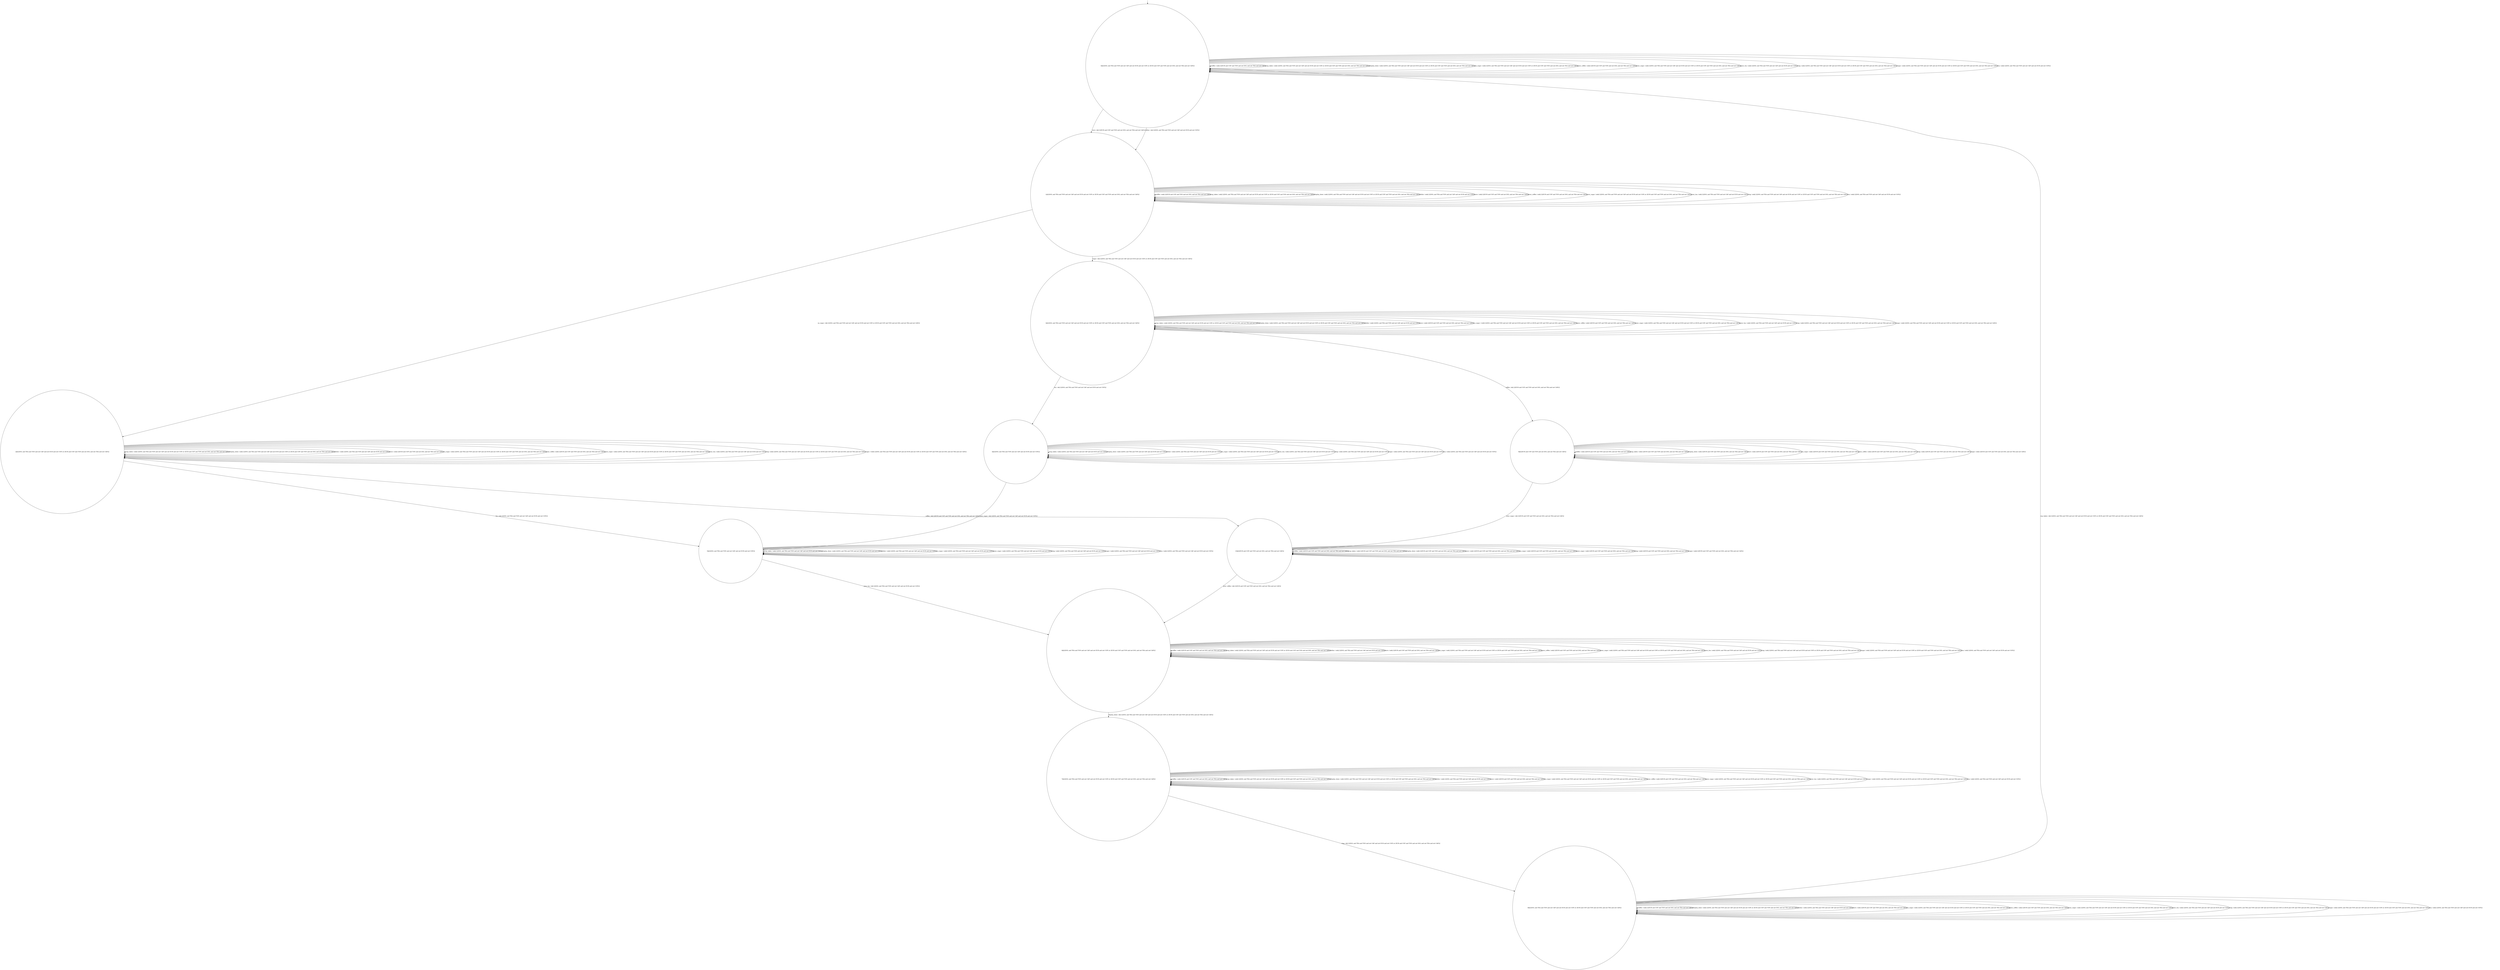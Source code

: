 digraph g {
	edge [lblstyle="above, sloped"];
	s0 [shape="circle" label="0@[((DOL and TEA and TON and not CAP and not EUR and not COF) or (EUR and COF and TON and not DOL and not TEA and not CAP))]"];
	s1 [shape="circle" label="1@[((DOL and TEA and TON and not CAP and not EUR and not COF) or (EUR and COF and TON and not DOL and not TEA and not CAP))]"];
	s2 [shape="circle" label="2@[((DOL and TEA and TON and not CAP and not EUR and not COF) or (EUR and COF and TON and not DOL and not TEA and not CAP))]"];
	s3 [shape="circle" label="3@[((DOL and TEA and TON and not CAP and not EUR and not COF) or (EUR and COF and TON and not DOL and not TEA and not CAP))]"];
	s4 [shape="circle" label="4@[((DOL and TEA and TON and not CAP and not EUR and not COF))]"];
	s5 [shape="circle" label="5@[((DOL and TEA and TON and not CAP and not EUR and not COF))]"];
	s6 [shape="circle" label="6@[((DOL and TEA and TON and not CAP and not EUR and not COF) or (EUR and COF and TON and not DOL and not TEA and not CAP))]"];
	s7 [shape="circle" label="7@[((DOL and TEA and TON and not CAP and not EUR and not COF) or (EUR and COF and TON and not DOL and not TEA and not CAP))]"];
	s8 [shape="circle" label="8@[((DOL and TEA and TON and not CAP and not EUR and not COF) or (EUR and COF and TON and not DOL and not TEA and not CAP))]"];
	s9 [shape="circle" label="9@[((EUR and COF and TON and not DOL and not TEA and not CAP))]"];
	s10 [shape="circle" label="10@[((EUR and COF and TON and not DOL and not TEA and not CAP))]"];
	s0 -> s0 [label="coffee / nok() [((EUR and COF and TON and not DOL and not TEA and not CAP))]"];
	s0 -> s0 [label="cup_taken / nok() [((DOL and TEA and TON and not CAP and not EUR and not COF) or (EUR and COF and TON and not DOL and not TEA and not CAP))]"];
	s0 -> s0 [label="display_done / nok() [((DOL and TEA and TON and not CAP and not EUR and not COF) or (EUR and COF and TON and not DOL and not TEA and not CAP))]"];
	s0 -> s1 [label="dollar / ok() [((DOL and TEA and TON and not CAP and not EUR and not COF))]"];
	s0 -> s1 [label="euro / ok() [((EUR and COF and TON and not DOL and not TEA and not CAP))]"];
	s0 -> s0 [label="no_sugar / nok() [((DOL and TEA and TON and not CAP and not EUR and not COF) or (EUR and COF and TON and not DOL and not TEA and not CAP))]"];
	s0 -> s0 [label="pour_coffee / nok() [((EUR and COF and TON and not DOL and not TEA and not CAP))]"];
	s0 -> s0 [label="pour_sugar / nok() [((DOL and TEA and TON and not CAP and not EUR and not COF) or (EUR and COF and TON and not DOL and not TEA and not CAP))]"];
	s0 -> s0 [label="pour_tea / nok() [((DOL and TEA and TON and not CAP and not EUR and not COF))]"];
	s0 -> s0 [label="ring / nok() [((DOL and TEA and TON and not CAP and not EUR and not COF) or (EUR and COF and TON and not DOL and not TEA and not CAP))]"];
	s0 -> s0 [label="sugar / nok() [((DOL and TEA and TON and not CAP and not EUR and not COF) or (EUR and COF and TON and not DOL and not TEA and not CAP))]"];
	s0 -> s0 [label="tea / nok() [((DOL and TEA and TON and not CAP and not EUR and not COF))]"];
	s1 -> s1 [label="coffee / nok() [((EUR and COF and TON and not DOL and not TEA and not CAP))]"];
	s1 -> s1 [label="cup_taken / nok() [((DOL and TEA and TON and not CAP and not EUR and not COF) or (EUR and COF and TON and not DOL and not TEA and not CAP))]"];
	s1 -> s1 [label="display_done / nok() [((DOL and TEA and TON and not CAP and not EUR and not COF) or (EUR and COF and TON and not DOL and not TEA and not CAP))]"];
	s1 -> s1 [label="dollar / nok() [((DOL and TEA and TON and not CAP and not EUR and not COF))]"];
	s1 -> s1 [label="euro / nok() [((EUR and COF and TON and not DOL and not TEA and not CAP))]"];
	s1 -> s2 [label="no_sugar / ok() [((DOL and TEA and TON and not CAP and not EUR and not COF) or (EUR and COF and TON and not DOL and not TEA and not CAP))]"];
	s1 -> s1 [label="pour_coffee / nok() [((EUR and COF and TON and not DOL and not TEA and not CAP))]"];
	s1 -> s1 [label="pour_sugar / nok() [((DOL and TEA and TON and not CAP and not EUR and not COF) or (EUR and COF and TON and not DOL and not TEA and not CAP))]"];
	s1 -> s1 [label="pour_tea / nok() [((DOL and TEA and TON and not CAP and not EUR and not COF))]"];
	s1 -> s1 [label="ring / nok() [((DOL and TEA and TON and not CAP and not EUR and not COF) or (EUR and COF and TON and not DOL and not TEA and not CAP))]"];
	s1 -> s3 [label="sugar / ok() [((DOL and TEA and TON and not CAP and not EUR and not COF) or (EUR and COF and TON and not DOL and not TEA and not CAP))]"];
	s1 -> s1 [label="tea / nok() [((DOL and TEA and TON and not CAP and not EUR and not COF))]"];
	s2 -> s10 [label="coffee / ok() [((EUR and COF and TON and not DOL and not TEA and not CAP))]"];
	s2 -> s2 [label="cup_taken / nok() [((DOL and TEA and TON and not CAP and not EUR and not COF) or (EUR and COF and TON and not DOL and not TEA and not CAP))]"];
	s2 -> s2 [label="display_done / nok() [((DOL and TEA and TON and not CAP and not EUR and not COF) or (EUR and COF and TON and not DOL and not TEA and not CAP))]"];
	s2 -> s2 [label="dollar / nok() [((DOL and TEA and TON and not CAP and not EUR and not COF))]"];
	s2 -> s2 [label="euro / nok() [((EUR and COF and TON and not DOL and not TEA and not CAP))]"];
	s2 -> s2 [label="no_sugar / nok() [((DOL and TEA and TON and not CAP and not EUR and not COF) or (EUR and COF and TON and not DOL and not TEA and not CAP))]"];
	s2 -> s2 [label="pour_coffee / nok() [((EUR and COF and TON and not DOL and not TEA and not CAP))]"];
	s2 -> s2 [label="pour_sugar / nok() [((DOL and TEA and TON and not CAP and not EUR and not COF) or (EUR and COF and TON and not DOL and not TEA and not CAP))]"];
	s2 -> s2 [label="pour_tea / nok() [((DOL and TEA and TON and not CAP and not EUR and not COF))]"];
	s2 -> s2 [label="ring / nok() [((DOL and TEA and TON and not CAP and not EUR and not COF) or (EUR and COF and TON and not DOL and not TEA and not CAP))]"];
	s2 -> s2 [label="sugar / void() [((DOL and TEA and TON and not CAP and not EUR and not COF) or (EUR and COF and TON and not DOL and not TEA and not CAP))]"];
	s2 -> s5 [label="tea / ok() [((DOL and TEA and TON and not CAP and not EUR and not COF))]"];
	s3 -> s9 [label="coffee / ok() [((EUR and COF and TON and not DOL and not TEA and not CAP))]"];
	s3 -> s3 [label="cup_taken / nok() [((DOL and TEA and TON and not CAP and not EUR and not COF) or (EUR and COF and TON and not DOL and not TEA and not CAP))]"];
	s3 -> s3 [label="display_done / nok() [((DOL and TEA and TON and not CAP and not EUR and not COF) or (EUR and COF and TON and not DOL and not TEA and not CAP))]"];
	s3 -> s3 [label="dollar / nok() [((DOL and TEA and TON and not CAP and not EUR and not COF))]"];
	s3 -> s3 [label="euro / nok() [((EUR and COF and TON and not DOL and not TEA and not CAP))]"];
	s3 -> s3 [label="no_sugar / void() [((DOL and TEA and TON and not CAP and not EUR and not COF) or (EUR and COF and TON and not DOL and not TEA and not CAP))]"];
	s3 -> s3 [label="pour_coffee / nok() [((EUR and COF and TON and not DOL and not TEA and not CAP))]"];
	s3 -> s3 [label="pour_sugar / nok() [((DOL and TEA and TON and not CAP and not EUR and not COF) or (EUR and COF and TON and not DOL and not TEA and not CAP))]"];
	s3 -> s3 [label="pour_tea / nok() [((DOL and TEA and TON and not CAP and not EUR and not COF))]"];
	s3 -> s3 [label="ring / nok() [((DOL and TEA and TON and not CAP and not EUR and not COF) or (EUR and COF and TON and not DOL and not TEA and not CAP))]"];
	s3 -> s3 [label="sugar / nok() [((DOL and TEA and TON and not CAP and not EUR and not COF) or (EUR and COF and TON and not DOL and not TEA and not CAP))]"];
	s3 -> s4 [label="tea / ok() [((DOL and TEA and TON and not CAP and not EUR and not COF))]"];
	s4 -> s4 [label="cup_taken / nok() [((DOL and TEA and TON and not CAP and not EUR and not COF))]"];
	s4 -> s4 [label="display_done / nok() [((DOL and TEA and TON and not CAP and not EUR and not COF))]"];
	s4 -> s4 [label="dollar / nok() [((DOL and TEA and TON and not CAP and not EUR and not COF))]"];
	s4 -> s4 [label="no_sugar / nok() [((DOL and TEA and TON and not CAP and not EUR and not COF))]"];
	s4 -> s5 [label="pour_sugar / ok() [((DOL and TEA and TON and not CAP and not EUR and not COF))]"];
	s4 -> s4 [label="pour_tea / nok() [((DOL and TEA and TON and not CAP and not EUR and not COF))]"];
	s4 -> s4 [label="ring / nok() [((DOL and TEA and TON and not CAP and not EUR and not COF))]"];
	s4 -> s4 [label="sugar / nok() [((DOL and TEA and TON and not CAP and not EUR and not COF))]"];
	s4 -> s4 [label="tea / nok() [((DOL and TEA and TON and not CAP and not EUR and not COF))]"];
	s5 -> s5 [label="cup_taken / nok() [((DOL and TEA and TON and not CAP and not EUR and not COF))]"];
	s5 -> s5 [label="display_done / nok() [((DOL and TEA and TON and not CAP and not EUR and not COF))]"];
	s5 -> s5 [label="dollar / nok() [((DOL and TEA and TON and not CAP and not EUR and not COF))]"];
	s5 -> s5 [label="no_sugar / nok() [((DOL and TEA and TON and not CAP and not EUR and not COF))]"];
	s5 -> s5 [label="pour_sugar / nok() [((DOL and TEA and TON and not CAP and not EUR and not COF))]"];
	s5 -> s6 [label="pour_tea / ok() [((DOL and TEA and TON and not CAP and not EUR and not COF))]"];
	s5 -> s5 [label="ring / nok() [((DOL and TEA and TON and not CAP and not EUR and not COF))]"];
	s5 -> s5 [label="sugar / nok() [((DOL and TEA and TON and not CAP and not EUR and not COF))]"];
	s5 -> s5 [label="tea / nok() [((DOL and TEA and TON and not CAP and not EUR and not COF))]"];
	s6 -> s6 [label="coffee / nok() [((EUR and COF and TON and not DOL and not TEA and not CAP))]"];
	s6 -> s6 [label="cup_taken / nok() [((DOL and TEA and TON and not CAP and not EUR and not COF) or (EUR and COF and TON and not DOL and not TEA and not CAP))]"];
	s6 -> s7 [label="display_done / ok() [((DOL and TEA and TON and not CAP and not EUR and not COF) or (EUR and COF and TON and not DOL and not TEA and not CAP))]"];
	s6 -> s6 [label="dollar / nok() [((DOL and TEA and TON and not CAP and not EUR and not COF))]"];
	s6 -> s6 [label="euro / nok() [((EUR and COF and TON and not DOL and not TEA and not CAP))]"];
	s6 -> s6 [label="no_sugar / nok() [((DOL and TEA and TON and not CAP and not EUR and not COF) or (EUR and COF and TON and not DOL and not TEA and not CAP))]"];
	s6 -> s6 [label="pour_coffee / nok() [((EUR and COF and TON and not DOL and not TEA and not CAP))]"];
	s6 -> s6 [label="pour_sugar / nok() [((DOL and TEA and TON and not CAP and not EUR and not COF) or (EUR and COF and TON and not DOL and not TEA and not CAP))]"];
	s6 -> s6 [label="pour_tea / nok() [((DOL and TEA and TON and not CAP and not EUR and not COF))]"];
	s6 -> s6 [label="ring / nok() [((DOL and TEA and TON and not CAP and not EUR and not COF) or (EUR and COF and TON and not DOL and not TEA and not CAP))]"];
	s6 -> s6 [label="sugar / nok() [((DOL and TEA and TON and not CAP and not EUR and not COF) or (EUR and COF and TON and not DOL and not TEA and not CAP))]"];
	s6 -> s6 [label="tea / nok() [((DOL and TEA and TON and not CAP and not EUR and not COF))]"];
	s7 -> s7 [label="coffee / nok() [((EUR and COF and TON and not DOL and not TEA and not CAP))]"];
	s7 -> s7 [label="cup_taken / nok() [((DOL and TEA and TON and not CAP and not EUR and not COF) or (EUR and COF and TON and not DOL and not TEA and not CAP))]"];
	s7 -> s7 [label="display_done / nok() [((DOL and TEA and TON and not CAP and not EUR and not COF) or (EUR and COF and TON and not DOL and not TEA and not CAP))]"];
	s7 -> s7 [label="dollar / nok() [((DOL and TEA and TON and not CAP and not EUR and not COF))]"];
	s7 -> s7 [label="euro / nok() [((EUR and COF and TON and not DOL and not TEA and not CAP))]"];
	s7 -> s7 [label="no_sugar / nok() [((DOL and TEA and TON and not CAP and not EUR and not COF) or (EUR and COF and TON and not DOL and not TEA and not CAP))]"];
	s7 -> s7 [label="pour_coffee / nok() [((EUR and COF and TON and not DOL and not TEA and not CAP))]"];
	s7 -> s7 [label="pour_sugar / nok() [((DOL and TEA and TON and not CAP and not EUR and not COF) or (EUR and COF and TON and not DOL and not TEA and not CAP))]"];
	s7 -> s7 [label="pour_tea / nok() [((DOL and TEA and TON and not CAP and not EUR and not COF))]"];
	s7 -> s8 [label="ring / ok() [((DOL and TEA and TON and not CAP and not EUR and not COF) or (EUR and COF and TON and not DOL and not TEA and not CAP))]"];
	s7 -> s7 [label="sugar / nok() [((DOL and TEA and TON and not CAP and not EUR and not COF) or (EUR and COF and TON and not DOL and not TEA and not CAP))]"];
	s7 -> s7 [label="tea / nok() [((DOL and TEA and TON and not CAP and not EUR and not COF))]"];
	s8 -> s8 [label="coffee / nok() [((EUR and COF and TON and not DOL and not TEA and not CAP))]"];
	s8 -> s0 [label="cup_taken / ok() [((DOL and TEA and TON and not CAP and not EUR and not COF) or (EUR and COF and TON and not DOL and not TEA and not CAP))]"];
	s8 -> s8 [label="display_done / nok() [((DOL and TEA and TON and not CAP and not EUR and not COF) or (EUR and COF and TON and not DOL and not TEA and not CAP))]"];
	s8 -> s8 [label="dollar / nok() [((DOL and TEA and TON and not CAP and not EUR and not COF))]"];
	s8 -> s8 [label="euro / nok() [((EUR and COF and TON and not DOL and not TEA and not CAP))]"];
	s8 -> s8 [label="no_sugar / nok() [((DOL and TEA and TON and not CAP and not EUR and not COF) or (EUR and COF and TON and not DOL and not TEA and not CAP))]"];
	s8 -> s8 [label="pour_coffee / nok() [((EUR and COF and TON and not DOL and not TEA and not CAP))]"];
	s8 -> s8 [label="pour_sugar / nok() [((DOL and TEA and TON and not CAP and not EUR and not COF) or (EUR and COF and TON and not DOL and not TEA and not CAP))]"];
	s8 -> s8 [label="pour_tea / nok() [((DOL and TEA and TON and not CAP and not EUR and not COF))]"];
	s8 -> s8 [label="ring / nok() [((DOL and TEA and TON and not CAP and not EUR and not COF) or (EUR and COF and TON and not DOL and not TEA and not CAP))]"];
	s8 -> s8 [label="sugar / nok() [((DOL and TEA and TON and not CAP and not EUR and not COF) or (EUR and COF and TON and not DOL and not TEA and not CAP))]"];
	s8 -> s8 [label="tea / nok() [((DOL and TEA and TON and not CAP and not EUR and not COF))]"];
	s9 -> s9 [label="coffee / nok() [((EUR and COF and TON and not DOL and not TEA and not CAP))]"];
	s9 -> s9 [label="cup_taken / nok() [((EUR and COF and TON and not DOL and not TEA and not CAP))]"];
	s9 -> s9 [label="display_done / nok() [((EUR and COF and TON and not DOL and not TEA and not CAP))]"];
	s9 -> s9 [label="euro / nok() [((EUR and COF and TON and not DOL and not TEA and not CAP))]"];
	s9 -> s9 [label="no_sugar / nok() [((EUR and COF and TON and not DOL and not TEA and not CAP))]"];
	s9 -> s9 [label="pour_coffee / nok() [((EUR and COF and TON and not DOL and not TEA and not CAP))]"];
	s9 -> s10 [label="pour_sugar / ok() [((EUR and COF and TON and not DOL and not TEA and not CAP))]"];
	s9 -> s9 [label="ring / nok() [((EUR and COF and TON and not DOL and not TEA and not CAP))]"];
	s9 -> s9 [label="sugar / nok() [((EUR and COF and TON and not DOL and not TEA and not CAP))]"];
	s10 -> s10 [label="coffee / nok() [((EUR and COF and TON and not DOL and not TEA and not CAP))]"];
	s10 -> s10 [label="cup_taken / nok() [((EUR and COF and TON and not DOL and not TEA and not CAP))]"];
	s10 -> s10 [label="display_done / nok() [((EUR and COF and TON and not DOL and not TEA and not CAP))]"];
	s10 -> s10 [label="euro / nok() [((EUR and COF and TON and not DOL and not TEA and not CAP))]"];
	s10 -> s10 [label="no_sugar / nok() [((EUR and COF and TON and not DOL and not TEA and not CAP))]"];
	s10 -> s6 [label="pour_coffee / ok() [((EUR and COF and TON and not DOL and not TEA and not CAP))]"];
	s10 -> s10 [label="pour_sugar / nok() [((EUR and COF and TON and not DOL and not TEA and not CAP))]"];
	s10 -> s10 [label="ring / nok() [((EUR and COF and TON and not DOL and not TEA and not CAP))]"];
	s10 -> s10 [label="sugar / nok() [((EUR and COF and TON and not DOL and not TEA and not CAP))]"];
	__start0 [label="" shape="none" width="0" height="0"];
	__start0 -> s0;
}